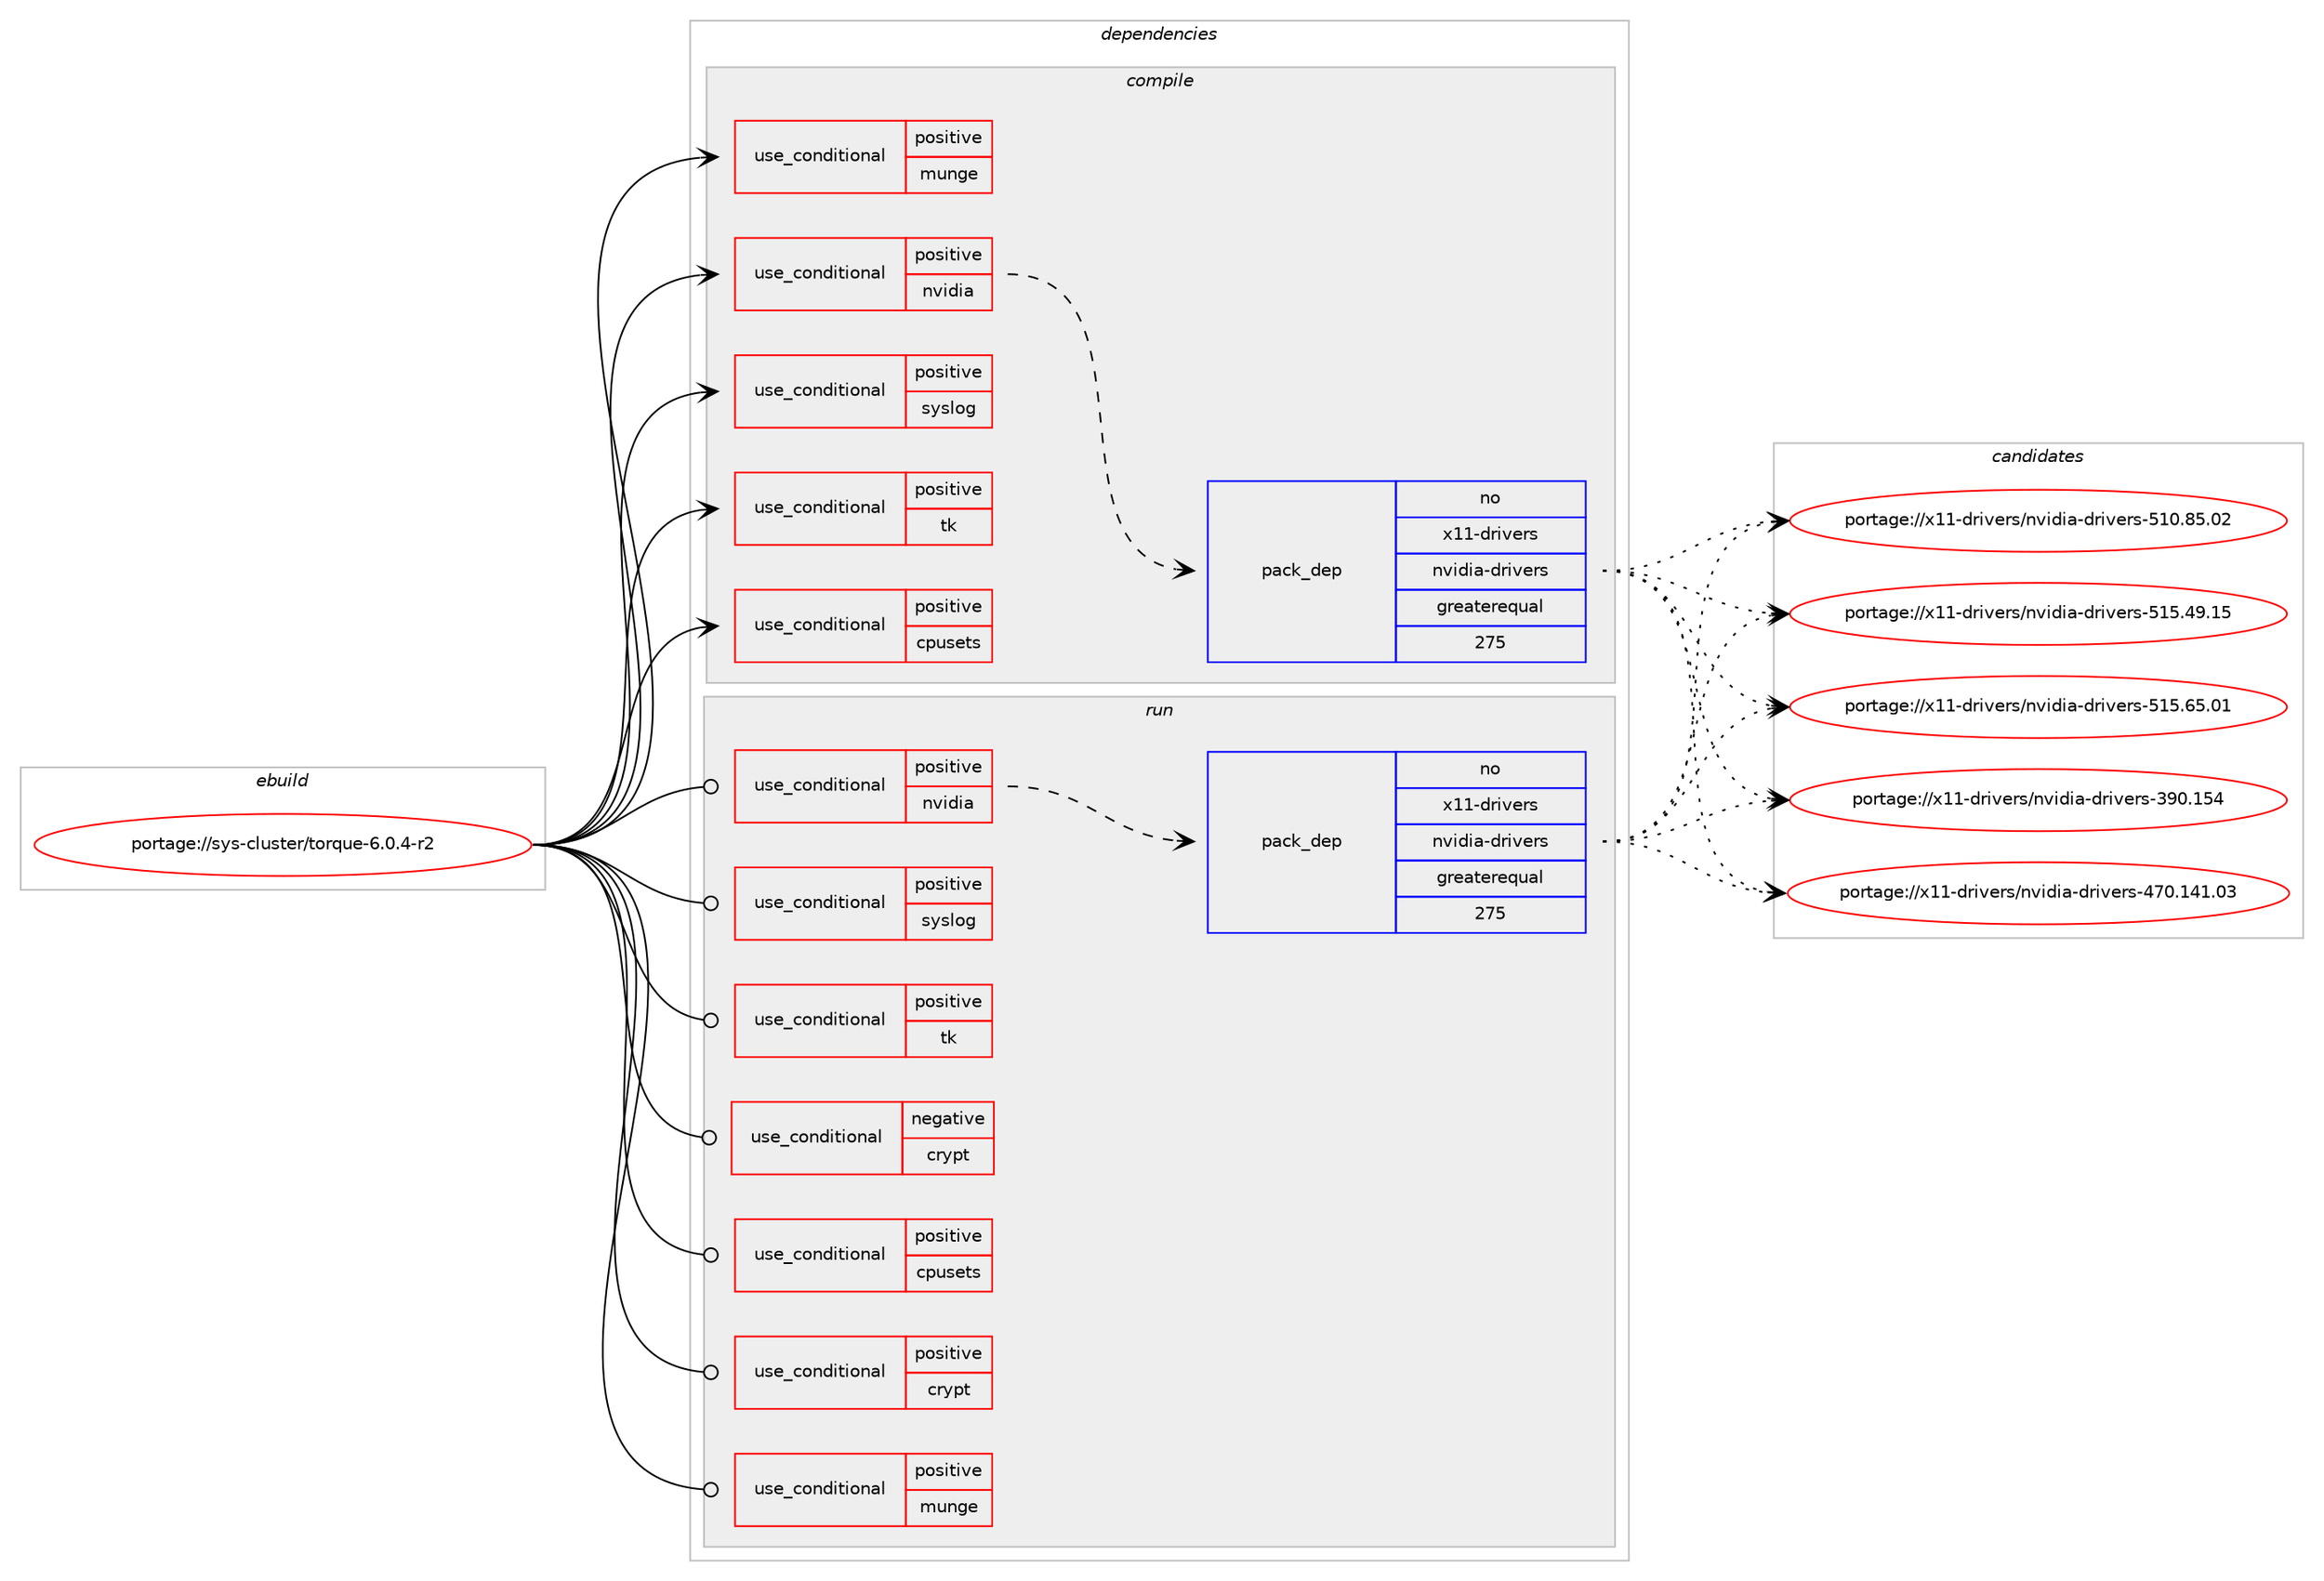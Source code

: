 digraph prolog {

# *************
# Graph options
# *************

newrank=true;
concentrate=true;
compound=true;
graph [rankdir=LR,fontname=Helvetica,fontsize=10,ranksep=1.5];#, ranksep=2.5, nodesep=0.2];
edge  [arrowhead=vee];
node  [fontname=Helvetica,fontsize=10];

# **********
# The ebuild
# **********

subgraph cluster_leftcol {
color=gray;
label=<<i>ebuild</i>>;
id [label="portage://sys-cluster/torque-6.0.4-r2", color=red, width=4, href="../sys-cluster/torque-6.0.4-r2.svg"];
}

# ****************
# The dependencies
# ****************

subgraph cluster_midcol {
color=gray;
label=<<i>dependencies</i>>;
subgraph cluster_compile {
fillcolor="#eeeeee";
style=filled;
label=<<i>compile</i>>;
subgraph cond458 {
dependency814 [label=<<TABLE BORDER="0" CELLBORDER="1" CELLSPACING="0" CELLPADDING="4"><TR><TD ROWSPAN="3" CELLPADDING="10">use_conditional</TD></TR><TR><TD>positive</TD></TR><TR><TD>cpusets</TD></TR></TABLE>>, shape=none, color=red];
# *** BEGIN UNKNOWN DEPENDENCY TYPE (TODO) ***
# dependency814 -> package_dependency(portage://sys-cluster/torque-6.0.4-r2,install,no,sys-apps,hwloc,none,[,,],any_same_slot,[])
# *** END UNKNOWN DEPENDENCY TYPE (TODO) ***

}
id:e -> dependency814:w [weight=20,style="solid",arrowhead="vee"];
subgraph cond459 {
dependency815 [label=<<TABLE BORDER="0" CELLBORDER="1" CELLSPACING="0" CELLPADDING="4"><TR><TD ROWSPAN="3" CELLPADDING="10">use_conditional</TD></TR><TR><TD>positive</TD></TR><TR><TD>munge</TD></TR></TABLE>>, shape=none, color=red];
# *** BEGIN UNKNOWN DEPENDENCY TYPE (TODO) ***
# dependency815 -> package_dependency(portage://sys-cluster/torque-6.0.4-r2,install,no,sys-auth,munge,none,[,,],[],[])
# *** END UNKNOWN DEPENDENCY TYPE (TODO) ***

}
id:e -> dependency815:w [weight=20,style="solid",arrowhead="vee"];
subgraph cond460 {
dependency816 [label=<<TABLE BORDER="0" CELLBORDER="1" CELLSPACING="0" CELLPADDING="4"><TR><TD ROWSPAN="3" CELLPADDING="10">use_conditional</TD></TR><TR><TD>positive</TD></TR><TR><TD>nvidia</TD></TR></TABLE>>, shape=none, color=red];
subgraph pack343 {
dependency817 [label=<<TABLE BORDER="0" CELLBORDER="1" CELLSPACING="0" CELLPADDING="4" WIDTH="220"><TR><TD ROWSPAN="6" CELLPADDING="30">pack_dep</TD></TR><TR><TD WIDTH="110">no</TD></TR><TR><TD>x11-drivers</TD></TR><TR><TD>nvidia-drivers</TD></TR><TR><TD>greaterequal</TD></TR><TR><TD>275</TD></TR></TABLE>>, shape=none, color=blue];
}
dependency816:e -> dependency817:w [weight=20,style="dashed",arrowhead="vee"];
}
id:e -> dependency816:w [weight=20,style="solid",arrowhead="vee"];
subgraph cond461 {
dependency818 [label=<<TABLE BORDER="0" CELLBORDER="1" CELLSPACING="0" CELLPADDING="4"><TR><TD ROWSPAN="3" CELLPADDING="10">use_conditional</TD></TR><TR><TD>positive</TD></TR><TR><TD>syslog</TD></TR></TABLE>>, shape=none, color=red];
# *** BEGIN UNKNOWN DEPENDENCY TYPE (TODO) ***
# dependency818 -> package_dependency(portage://sys-cluster/torque-6.0.4-r2,install,no,virtual,logger,none,[,,],[],[])
# *** END UNKNOWN DEPENDENCY TYPE (TODO) ***

}
id:e -> dependency818:w [weight=20,style="solid",arrowhead="vee"];
subgraph cond462 {
dependency819 [label=<<TABLE BORDER="0" CELLBORDER="1" CELLSPACING="0" CELLPADDING="4"><TR><TD ROWSPAN="3" CELLPADDING="10">use_conditional</TD></TR><TR><TD>positive</TD></TR><TR><TD>tk</TD></TR></TABLE>>, shape=none, color=red];
# *** BEGIN UNKNOWN DEPENDENCY TYPE (TODO) ***
# dependency819 -> package_dependency(portage://sys-cluster/torque-6.0.4-r2,install,no,dev-lang,tk,none,[,,],[slot(0),equal],[])
# *** END UNKNOWN DEPENDENCY TYPE (TODO) ***

# *** BEGIN UNKNOWN DEPENDENCY TYPE (TODO) ***
# dependency819 -> package_dependency(portage://sys-cluster/torque-6.0.4-r2,install,no,dev-lang,tcl,none,[,,],[slot(0),equal],[])
# *** END UNKNOWN DEPENDENCY TYPE (TODO) ***

}
id:e -> dependency819:w [weight=20,style="solid",arrowhead="vee"];
# *** BEGIN UNKNOWN DEPENDENCY TYPE (TODO) ***
# id -> package_dependency(portage://sys-cluster/torque-6.0.4-r2,install,no,dev-libs,boost,none,[,,],[],[])
# *** END UNKNOWN DEPENDENCY TYPE (TODO) ***

# *** BEGIN UNKNOWN DEPENDENCY TYPE (TODO) ***
# id -> package_dependency(portage://sys-cluster/torque-6.0.4-r2,install,no,dev-libs,libxml2,none,[,,],[],[])
# *** END UNKNOWN DEPENDENCY TYPE (TODO) ***

# *** BEGIN UNKNOWN DEPENDENCY TYPE (TODO) ***
# id -> package_dependency(portage://sys-cluster/torque-6.0.4-r2,install,no,sys-libs,ncurses,none,[,,],any_different_slot,[])
# *** END UNKNOWN DEPENDENCY TYPE (TODO) ***

# *** BEGIN UNKNOWN DEPENDENCY TYPE (TODO) ***
# id -> package_dependency(portage://sys-cluster/torque-6.0.4-r2,install,no,sys-libs,readline,none,[,,],[slot(0),equal],[])
# *** END UNKNOWN DEPENDENCY TYPE (TODO) ***

# *** BEGIN UNKNOWN DEPENDENCY TYPE (TODO) ***
# id -> package_dependency(portage://sys-cluster/torque-6.0.4-r2,install,no,sys-libs,zlib,none,[,,],[],[])
# *** END UNKNOWN DEPENDENCY TYPE (TODO) ***

# *** BEGIN UNKNOWN DEPENDENCY TYPE (TODO) ***
# id -> package_dependency(portage://sys-cluster/torque-6.0.4-r2,install,strong,games-util,qstat,none,[,,],[],[])
# *** END UNKNOWN DEPENDENCY TYPE (TODO) ***

# *** BEGIN UNKNOWN DEPENDENCY TYPE (TODO) ***
# id -> package_dependency(portage://sys-cluster/torque-6.0.4-r2,install,strong,sys-cluster,slurm,none,[,,],[],[])
# *** END UNKNOWN DEPENDENCY TYPE (TODO) ***

}
subgraph cluster_compileandrun {
fillcolor="#eeeeee";
style=filled;
label=<<i>compile and run</i>>;
}
subgraph cluster_run {
fillcolor="#eeeeee";
style=filled;
label=<<i>run</i>>;
subgraph cond463 {
dependency820 [label=<<TABLE BORDER="0" CELLBORDER="1" CELLSPACING="0" CELLPADDING="4"><TR><TD ROWSPAN="3" CELLPADDING="10">use_conditional</TD></TR><TR><TD>negative</TD></TR><TR><TD>crypt</TD></TR></TABLE>>, shape=none, color=red];
# *** BEGIN UNKNOWN DEPENDENCY TYPE (TODO) ***
# dependency820 -> package_dependency(portage://sys-cluster/torque-6.0.4-r2,run,no,net-misc,netkit-rsh,none,[,,],[],[])
# *** END UNKNOWN DEPENDENCY TYPE (TODO) ***

}
id:e -> dependency820:w [weight=20,style="solid",arrowhead="odot"];
subgraph cond464 {
dependency821 [label=<<TABLE BORDER="0" CELLBORDER="1" CELLSPACING="0" CELLPADDING="4"><TR><TD ROWSPAN="3" CELLPADDING="10">use_conditional</TD></TR><TR><TD>positive</TD></TR><TR><TD>cpusets</TD></TR></TABLE>>, shape=none, color=red];
# *** BEGIN UNKNOWN DEPENDENCY TYPE (TODO) ***
# dependency821 -> package_dependency(portage://sys-cluster/torque-6.0.4-r2,run,no,sys-apps,hwloc,none,[,,],any_same_slot,[])
# *** END UNKNOWN DEPENDENCY TYPE (TODO) ***

}
id:e -> dependency821:w [weight=20,style="solid",arrowhead="odot"];
subgraph cond465 {
dependency822 [label=<<TABLE BORDER="0" CELLBORDER="1" CELLSPACING="0" CELLPADDING="4"><TR><TD ROWSPAN="3" CELLPADDING="10">use_conditional</TD></TR><TR><TD>positive</TD></TR><TR><TD>crypt</TD></TR></TABLE>>, shape=none, color=red];
# *** BEGIN UNKNOWN DEPENDENCY TYPE (TODO) ***
# dependency822 -> package_dependency(portage://sys-cluster/torque-6.0.4-r2,run,no,net-misc,openssh,none,[,,],[],[])
# *** END UNKNOWN DEPENDENCY TYPE (TODO) ***

}
id:e -> dependency822:w [weight=20,style="solid",arrowhead="odot"];
subgraph cond466 {
dependency823 [label=<<TABLE BORDER="0" CELLBORDER="1" CELLSPACING="0" CELLPADDING="4"><TR><TD ROWSPAN="3" CELLPADDING="10">use_conditional</TD></TR><TR><TD>positive</TD></TR><TR><TD>munge</TD></TR></TABLE>>, shape=none, color=red];
# *** BEGIN UNKNOWN DEPENDENCY TYPE (TODO) ***
# dependency823 -> package_dependency(portage://sys-cluster/torque-6.0.4-r2,run,no,sys-auth,munge,none,[,,],[],[])
# *** END UNKNOWN DEPENDENCY TYPE (TODO) ***

}
id:e -> dependency823:w [weight=20,style="solid",arrowhead="odot"];
subgraph cond467 {
dependency824 [label=<<TABLE BORDER="0" CELLBORDER="1" CELLSPACING="0" CELLPADDING="4"><TR><TD ROWSPAN="3" CELLPADDING="10">use_conditional</TD></TR><TR><TD>positive</TD></TR><TR><TD>nvidia</TD></TR></TABLE>>, shape=none, color=red];
subgraph pack344 {
dependency825 [label=<<TABLE BORDER="0" CELLBORDER="1" CELLSPACING="0" CELLPADDING="4" WIDTH="220"><TR><TD ROWSPAN="6" CELLPADDING="30">pack_dep</TD></TR><TR><TD WIDTH="110">no</TD></TR><TR><TD>x11-drivers</TD></TR><TR><TD>nvidia-drivers</TD></TR><TR><TD>greaterequal</TD></TR><TR><TD>275</TD></TR></TABLE>>, shape=none, color=blue];
}
dependency824:e -> dependency825:w [weight=20,style="dashed",arrowhead="vee"];
}
id:e -> dependency824:w [weight=20,style="solid",arrowhead="odot"];
subgraph cond468 {
dependency826 [label=<<TABLE BORDER="0" CELLBORDER="1" CELLSPACING="0" CELLPADDING="4"><TR><TD ROWSPAN="3" CELLPADDING="10">use_conditional</TD></TR><TR><TD>positive</TD></TR><TR><TD>syslog</TD></TR></TABLE>>, shape=none, color=red];
# *** BEGIN UNKNOWN DEPENDENCY TYPE (TODO) ***
# dependency826 -> package_dependency(portage://sys-cluster/torque-6.0.4-r2,run,no,virtual,logger,none,[,,],[],[])
# *** END UNKNOWN DEPENDENCY TYPE (TODO) ***

}
id:e -> dependency826:w [weight=20,style="solid",arrowhead="odot"];
subgraph cond469 {
dependency827 [label=<<TABLE BORDER="0" CELLBORDER="1" CELLSPACING="0" CELLPADDING="4"><TR><TD ROWSPAN="3" CELLPADDING="10">use_conditional</TD></TR><TR><TD>positive</TD></TR><TR><TD>tk</TD></TR></TABLE>>, shape=none, color=red];
# *** BEGIN UNKNOWN DEPENDENCY TYPE (TODO) ***
# dependency827 -> package_dependency(portage://sys-cluster/torque-6.0.4-r2,run,no,dev-lang,tk,none,[,,],[slot(0),equal],[])
# *** END UNKNOWN DEPENDENCY TYPE (TODO) ***

# *** BEGIN UNKNOWN DEPENDENCY TYPE (TODO) ***
# dependency827 -> package_dependency(portage://sys-cluster/torque-6.0.4-r2,run,no,dev-lang,tcl,none,[,,],[slot(0),equal],[])
# *** END UNKNOWN DEPENDENCY TYPE (TODO) ***

}
id:e -> dependency827:w [weight=20,style="solid",arrowhead="odot"];
# *** BEGIN UNKNOWN DEPENDENCY TYPE (TODO) ***
# id -> package_dependency(portage://sys-cluster/torque-6.0.4-r2,run,no,dev-libs,boost,none,[,,],[],[])
# *** END UNKNOWN DEPENDENCY TYPE (TODO) ***

# *** BEGIN UNKNOWN DEPENDENCY TYPE (TODO) ***
# id -> package_dependency(portage://sys-cluster/torque-6.0.4-r2,run,no,dev-libs,libxml2,none,[,,],[],[])
# *** END UNKNOWN DEPENDENCY TYPE (TODO) ***

# *** BEGIN UNKNOWN DEPENDENCY TYPE (TODO) ***
# id -> package_dependency(portage://sys-cluster/torque-6.0.4-r2,run,no,sys-libs,readline,none,[,,],[slot(0),equal],[])
# *** END UNKNOWN DEPENDENCY TYPE (TODO) ***

# *** BEGIN UNKNOWN DEPENDENCY TYPE (TODO) ***
# id -> package_dependency(portage://sys-cluster/torque-6.0.4-r2,run,no,sys-libs,zlib,none,[,,],[],[])
# *** END UNKNOWN DEPENDENCY TYPE (TODO) ***

# *** BEGIN UNKNOWN DEPENDENCY TYPE (TODO) ***
# id -> package_dependency(portage://sys-cluster/torque-6.0.4-r2,run,strong,games-util,qstat,none,[,,],[],[])
# *** END UNKNOWN DEPENDENCY TYPE (TODO) ***

# *** BEGIN UNKNOWN DEPENDENCY TYPE (TODO) ***
# id -> package_dependency(portage://sys-cluster/torque-6.0.4-r2,run,weak,dev-libs,uthash,none,[,,],[],[])
# *** END UNKNOWN DEPENDENCY TYPE (TODO) ***

}
}

# **************
# The candidates
# **************

subgraph cluster_choices {
rank=same;
color=gray;
label=<<i>candidates</i>>;

subgraph choice343 {
color=black;
nodesep=1;
choice1204949451001141051181011141154711011810510010597451001141051181011141154551574846495352 [label="portage://x11-drivers/nvidia-drivers-390.154", color=red, width=4,href="../x11-drivers/nvidia-drivers-390.154.svg"];
choice1204949451001141051181011141154711011810510010597451001141051181011141154552554846495249464851 [label="portage://x11-drivers/nvidia-drivers-470.141.03", color=red, width=4,href="../x11-drivers/nvidia-drivers-470.141.03.svg"];
choice12049494510011410511810111411547110118105100105974510011410511810111411545534948465653464850 [label="portage://x11-drivers/nvidia-drivers-510.85.02", color=red, width=4,href="../x11-drivers/nvidia-drivers-510.85.02.svg"];
choice12049494510011410511810111411547110118105100105974510011410511810111411545534953465257464953 [label="portage://x11-drivers/nvidia-drivers-515.49.15", color=red, width=4,href="../x11-drivers/nvidia-drivers-515.49.15.svg"];
choice12049494510011410511810111411547110118105100105974510011410511810111411545534953465453464849 [label="portage://x11-drivers/nvidia-drivers-515.65.01", color=red, width=4,href="../x11-drivers/nvidia-drivers-515.65.01.svg"];
dependency817:e -> choice1204949451001141051181011141154711011810510010597451001141051181011141154551574846495352:w [style=dotted,weight="100"];
dependency817:e -> choice1204949451001141051181011141154711011810510010597451001141051181011141154552554846495249464851:w [style=dotted,weight="100"];
dependency817:e -> choice12049494510011410511810111411547110118105100105974510011410511810111411545534948465653464850:w [style=dotted,weight="100"];
dependency817:e -> choice12049494510011410511810111411547110118105100105974510011410511810111411545534953465257464953:w [style=dotted,weight="100"];
dependency817:e -> choice12049494510011410511810111411547110118105100105974510011410511810111411545534953465453464849:w [style=dotted,weight="100"];
}
subgraph choice344 {
color=black;
nodesep=1;
choice1204949451001141051181011141154711011810510010597451001141051181011141154551574846495352 [label="portage://x11-drivers/nvidia-drivers-390.154", color=red, width=4,href="../x11-drivers/nvidia-drivers-390.154.svg"];
choice1204949451001141051181011141154711011810510010597451001141051181011141154552554846495249464851 [label="portage://x11-drivers/nvidia-drivers-470.141.03", color=red, width=4,href="../x11-drivers/nvidia-drivers-470.141.03.svg"];
choice12049494510011410511810111411547110118105100105974510011410511810111411545534948465653464850 [label="portage://x11-drivers/nvidia-drivers-510.85.02", color=red, width=4,href="../x11-drivers/nvidia-drivers-510.85.02.svg"];
choice12049494510011410511810111411547110118105100105974510011410511810111411545534953465257464953 [label="portage://x11-drivers/nvidia-drivers-515.49.15", color=red, width=4,href="../x11-drivers/nvidia-drivers-515.49.15.svg"];
choice12049494510011410511810111411547110118105100105974510011410511810111411545534953465453464849 [label="portage://x11-drivers/nvidia-drivers-515.65.01", color=red, width=4,href="../x11-drivers/nvidia-drivers-515.65.01.svg"];
dependency825:e -> choice1204949451001141051181011141154711011810510010597451001141051181011141154551574846495352:w [style=dotted,weight="100"];
dependency825:e -> choice1204949451001141051181011141154711011810510010597451001141051181011141154552554846495249464851:w [style=dotted,weight="100"];
dependency825:e -> choice12049494510011410511810111411547110118105100105974510011410511810111411545534948465653464850:w [style=dotted,weight="100"];
dependency825:e -> choice12049494510011410511810111411547110118105100105974510011410511810111411545534953465257464953:w [style=dotted,weight="100"];
dependency825:e -> choice12049494510011410511810111411547110118105100105974510011410511810111411545534953465453464849:w [style=dotted,weight="100"];
}
}

}
